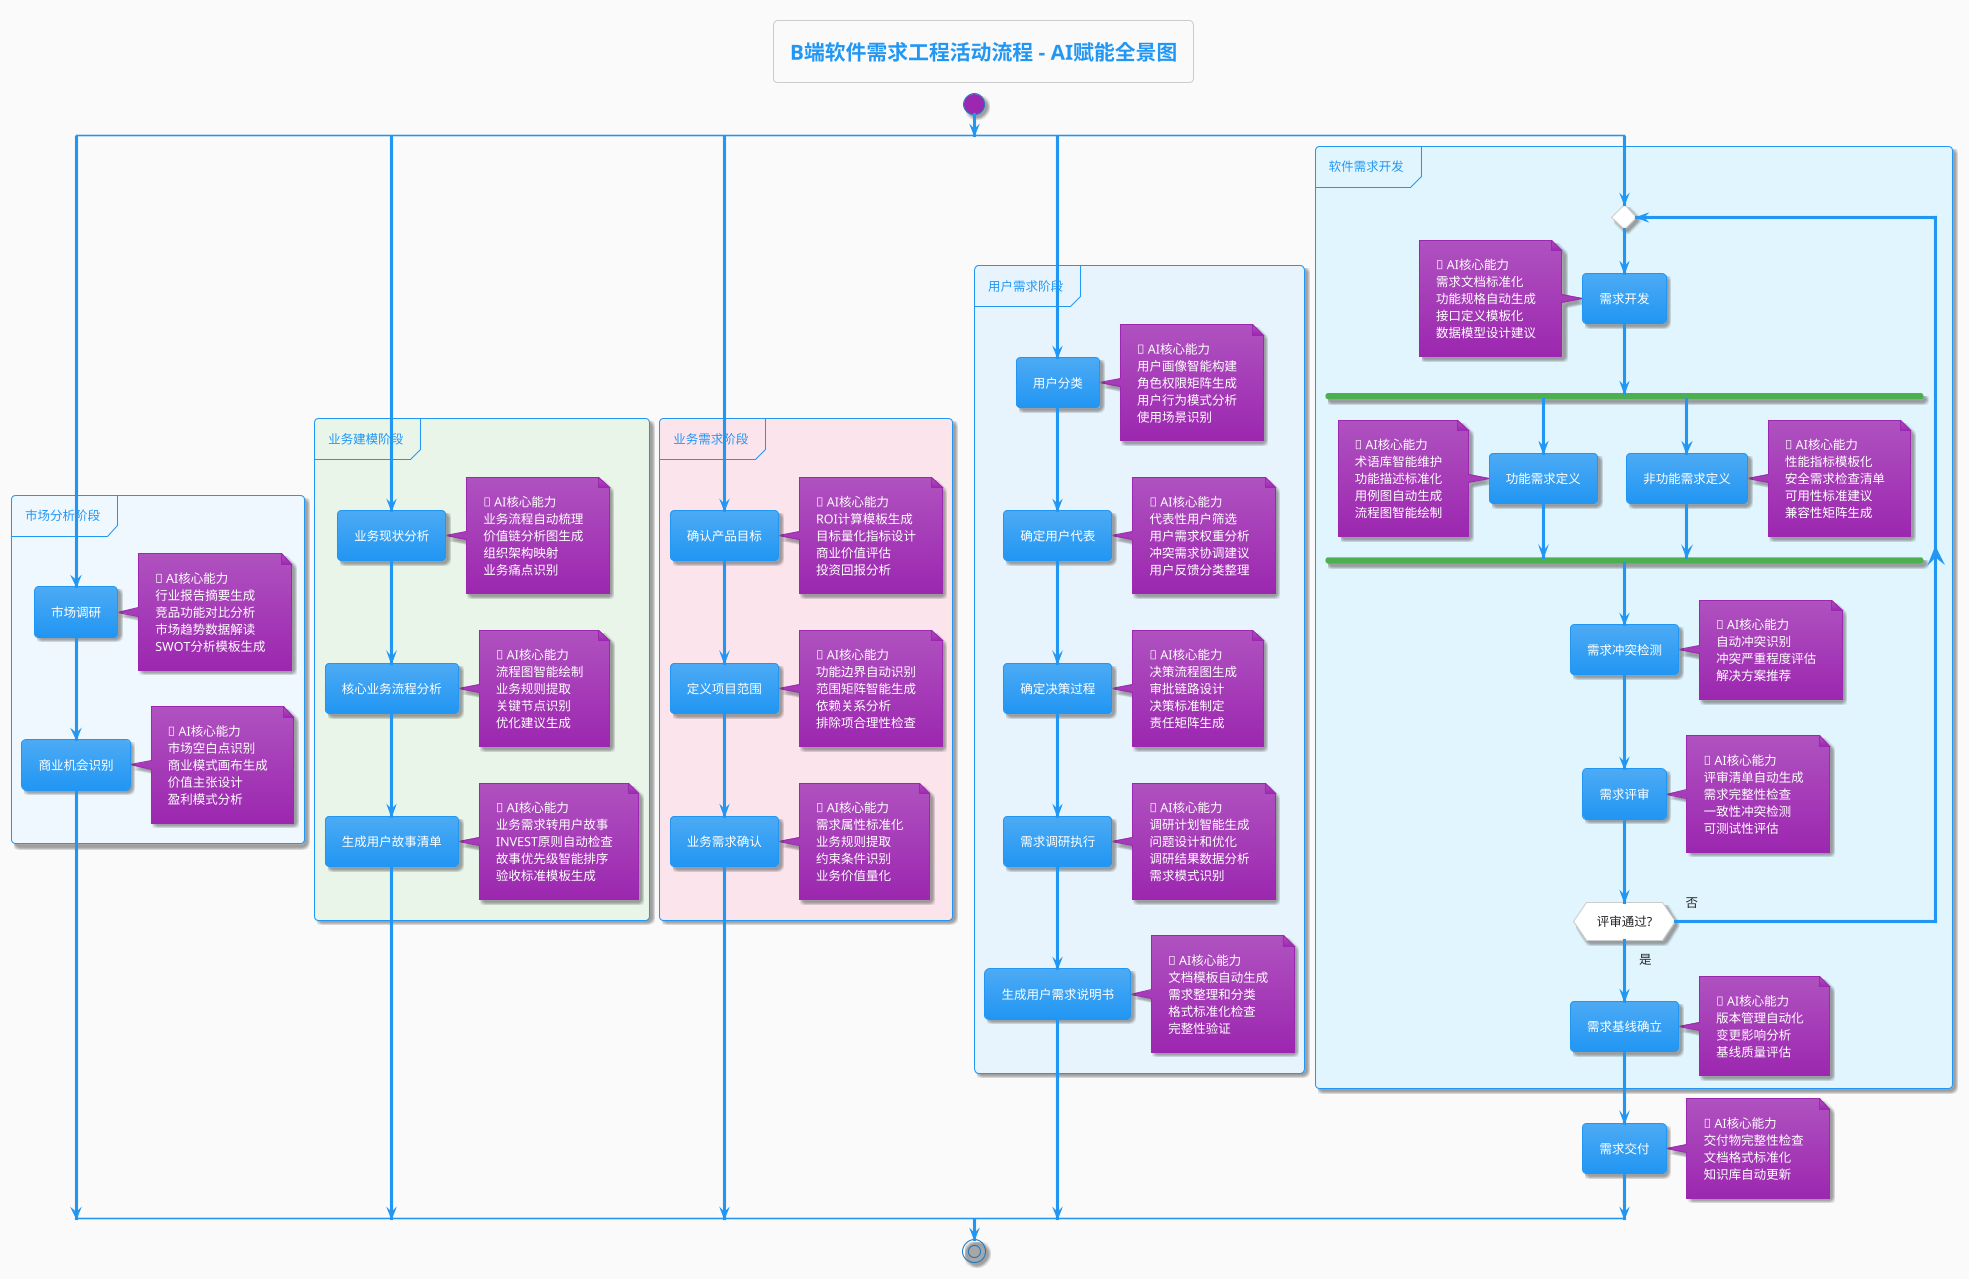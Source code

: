 @startuml
!theme materia

title B端软件需求工程活动流程 - AI赋能全景图

!define RECTANGLE class

skinparam backgroundColor #FAFAFA
skinparam defaultFontName "Microsoft YaHei"
skinparam direction left to right

start

split
partition "市场分析阶段" #F0F8FF {
  :市场调研;
  note right
    🤖 AI核心能力
    行业报告摘要生成
    竞品功能对比分析
    市场趋势数据解读
    SWOT分析模板生成
  end note
  
  :商业机会识别;
  note right
    🤖 AI核心能力
    市场空白点识别
    商业模式画布生成
    价值主张设计
    盈利模式分析
  end note
}

split again
partition "业务建模阶段" #E8F5E8 {
  :业务现状分析;
  note right
    🤖 AI核心能力
    业务流程自动梳理
    价值链分析图生成
    组织架构映射
    业务痛点识别
  end note
  
  :核心业务流程分析;
  note right
    🤖 AI核心能力
    流程图智能绘制
    业务规则提取
    关键节点识别
    优化建议生成
  end note
  
  :生成用户故事清单;
  note right
    🤖 AI核心能力
    业务需求转用户故事
    INVEST原则自动检查
    故事优先级智能排序
    验收标准模板生成
  end note
}

split again
partition "业务需求阶段" #FCE4EC {
  :确认产品目标;
  note right
    🤖 AI核心能力
    ROI计算模板生成
    目标量化指标设计
    商业价值评估
    投资回报分析
  end note
  
  :定义项目范围;
  note right
    🤖 AI核心能力
    功能边界自动识别
    范围矩阵智能生成
    依赖关系分析
    排除项合理性检查
  end note
  
  :业务需求确认;
  note right
    🤖 AI核心能力
    需求属性标准化
    业务规则提取
    约束条件识别
    业务价值量化
  end note
}

split again
partition "用户需求阶段" #E8F4FD {
  :用户分类;
  note right
    🤖 AI核心能力
    用户画像智能构建
    角色权限矩阵生成
    用户行为模式分析
    使用场景识别
  end note
  
  :确定用户代表;
  note right
    🤖 AI核心能力
    代表性用户筛选
    用户需求权重分析
    冲突需求协调建议
    用户反馈分类整理
  end note
  
  :确定决策过程;
  note right
    🤖 AI核心能力
    决策流程图生成
    审批链路设计
    决策标准制定
    责任矩阵生成
  end note
  
  :需求调研执行;
  note right
    🤖 AI核心能力
    调研计划智能生成
    问题设计和优化
    调研结果数据分析
    需求模式识别
  end note
  
  :生成用户需求说明书;
  note right
    🤖 AI核心能力
    文档模板自动生成
    需求整理和分类
    格式标准化检查
    完整性验证
  end note
}

split again
partition "软件需求开发" #E1F5FE {
  repeat
    :需求开发;
    note left
      🤖 AI核心能力
      需求文档标准化
      功能规格自动生成
      接口定义模板化
      数据模型设计建议
    end note
    
    fork
      :功能需求定义;
      note left
        🤖 AI核心能力
        术语库智能维护
        功能描述标准化
        用例图自动生成
        流程图智能绘制
      end note
      
    fork again
      :非功能需求定义;
      note right
        🤖 AI核心能力
        性能指标模板化
        安全需求检查清单
        可用性标准建议
        兼容性矩阵生成
      end note
    end fork
    
    :需求冲突检测;
    note right
      🤖 AI核心能力
      自动冲突识别
      冲突严重程度评估
      解决方案推荐
    end note
    
    :需求评审;
    note right
      🤖 AI核心能力
      评审清单自动生成
      需求完整性检查
      一致性冲突检测
      可测试性评估
    end note
    
  repeat while (评审通过?) is (否) not (是)
  
  :需求基线确立;
  note right
    🤖 AI核心能力
    版本管理自动化
    变更影响分析
    基线质量评估
  end note
}

:需求交付;
note right
  🤖 AI核心能力
  交付物完整性检查
  文档格式标准化
  知识库自动更新
end note

end split
stop


@enduml
